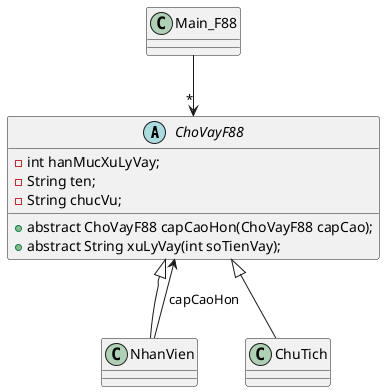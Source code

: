 @startuml
'https://plantuml.com/class-diagram

abstract class ChoVayF88
{
    - int hanMucXuLyVay;
    - String ten;
    - String chucVu;
    + abstract ChoVayF88 capCaoHon(ChoVayF88 capCao);
    + abstract String xuLyVay(int soTienVay);
}
ChoVayF88 <|-- NhanVien

ChoVayF88 <|-- ChuTich

NhanVien --> ChoVayF88 : capCaoHon

Main_F88 --> "*" ChoVayF88

@enduml